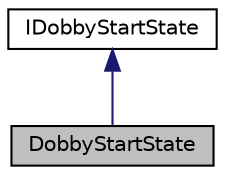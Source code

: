 digraph "DobbyStartState"
{
 // LATEX_PDF_SIZE
  edge [fontname="Helvetica",fontsize="10",labelfontname="Helvetica",labelfontsize="10"];
  node [fontname="Helvetica",fontsize="10",shape=record];
  Node1 [label="DobbyStartState",height=0.2,width=0.4,color="black", fillcolor="grey75", style="filled", fontcolor="black",tooltip="Stores the start state of the container."];
  Node2 -> Node1 [dir="back",color="midnightblue",fontsize="10",style="solid",fontname="Helvetica"];
  Node2 [label="IDobbyStartState",height=0.2,width=0.4,color="black", fillcolor="white", style="filled",URL="$classIDobbyStartState.html",tooltip="Utility interface passed in at the post-construction phase, to allow some final tweaking of the conta..."];
}
